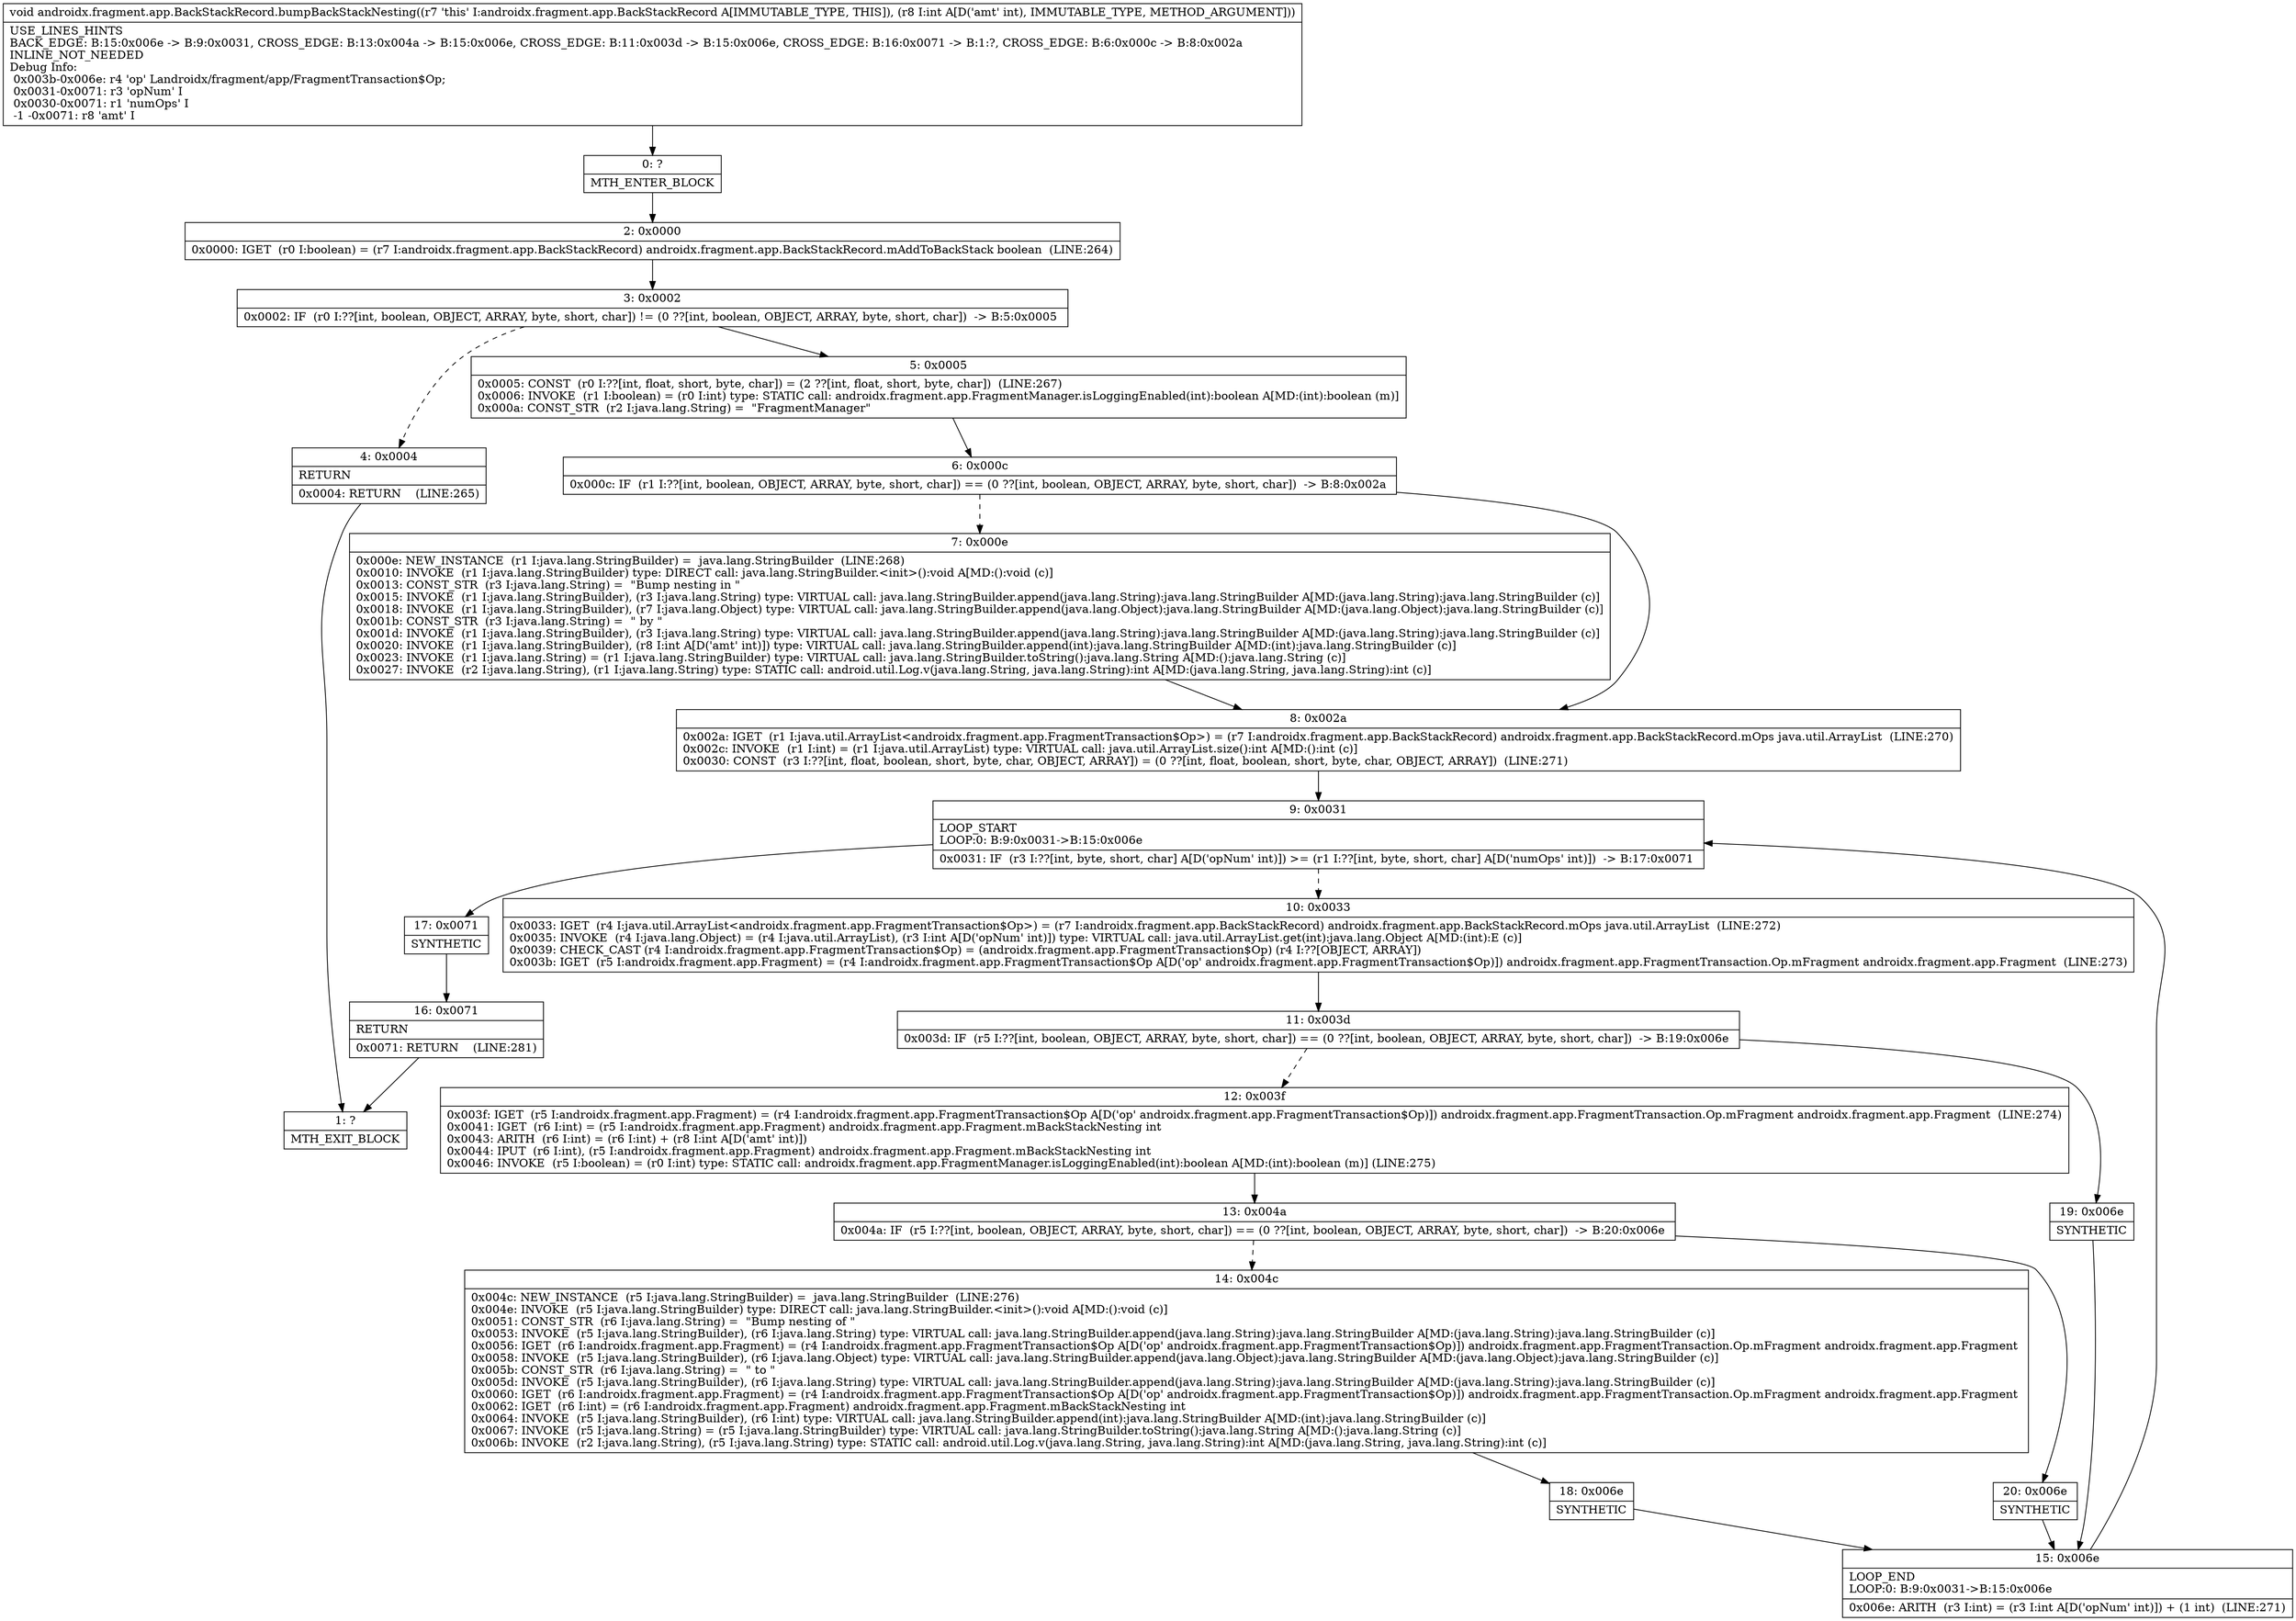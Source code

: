 digraph "CFG forandroidx.fragment.app.BackStackRecord.bumpBackStackNesting(I)V" {
Node_0 [shape=record,label="{0\:\ ?|MTH_ENTER_BLOCK\l}"];
Node_2 [shape=record,label="{2\:\ 0x0000|0x0000: IGET  (r0 I:boolean) = (r7 I:androidx.fragment.app.BackStackRecord) androidx.fragment.app.BackStackRecord.mAddToBackStack boolean  (LINE:264)\l}"];
Node_3 [shape=record,label="{3\:\ 0x0002|0x0002: IF  (r0 I:??[int, boolean, OBJECT, ARRAY, byte, short, char]) != (0 ??[int, boolean, OBJECT, ARRAY, byte, short, char])  \-\> B:5:0x0005 \l}"];
Node_4 [shape=record,label="{4\:\ 0x0004|RETURN\l|0x0004: RETURN    (LINE:265)\l}"];
Node_1 [shape=record,label="{1\:\ ?|MTH_EXIT_BLOCK\l}"];
Node_5 [shape=record,label="{5\:\ 0x0005|0x0005: CONST  (r0 I:??[int, float, short, byte, char]) = (2 ??[int, float, short, byte, char])  (LINE:267)\l0x0006: INVOKE  (r1 I:boolean) = (r0 I:int) type: STATIC call: androidx.fragment.app.FragmentManager.isLoggingEnabled(int):boolean A[MD:(int):boolean (m)]\l0x000a: CONST_STR  (r2 I:java.lang.String) =  \"FragmentManager\" \l}"];
Node_6 [shape=record,label="{6\:\ 0x000c|0x000c: IF  (r1 I:??[int, boolean, OBJECT, ARRAY, byte, short, char]) == (0 ??[int, boolean, OBJECT, ARRAY, byte, short, char])  \-\> B:8:0x002a \l}"];
Node_7 [shape=record,label="{7\:\ 0x000e|0x000e: NEW_INSTANCE  (r1 I:java.lang.StringBuilder) =  java.lang.StringBuilder  (LINE:268)\l0x0010: INVOKE  (r1 I:java.lang.StringBuilder) type: DIRECT call: java.lang.StringBuilder.\<init\>():void A[MD:():void (c)]\l0x0013: CONST_STR  (r3 I:java.lang.String) =  \"Bump nesting in \" \l0x0015: INVOKE  (r1 I:java.lang.StringBuilder), (r3 I:java.lang.String) type: VIRTUAL call: java.lang.StringBuilder.append(java.lang.String):java.lang.StringBuilder A[MD:(java.lang.String):java.lang.StringBuilder (c)]\l0x0018: INVOKE  (r1 I:java.lang.StringBuilder), (r7 I:java.lang.Object) type: VIRTUAL call: java.lang.StringBuilder.append(java.lang.Object):java.lang.StringBuilder A[MD:(java.lang.Object):java.lang.StringBuilder (c)]\l0x001b: CONST_STR  (r3 I:java.lang.String) =  \" by \" \l0x001d: INVOKE  (r1 I:java.lang.StringBuilder), (r3 I:java.lang.String) type: VIRTUAL call: java.lang.StringBuilder.append(java.lang.String):java.lang.StringBuilder A[MD:(java.lang.String):java.lang.StringBuilder (c)]\l0x0020: INVOKE  (r1 I:java.lang.StringBuilder), (r8 I:int A[D('amt' int)]) type: VIRTUAL call: java.lang.StringBuilder.append(int):java.lang.StringBuilder A[MD:(int):java.lang.StringBuilder (c)]\l0x0023: INVOKE  (r1 I:java.lang.String) = (r1 I:java.lang.StringBuilder) type: VIRTUAL call: java.lang.StringBuilder.toString():java.lang.String A[MD:():java.lang.String (c)]\l0x0027: INVOKE  (r2 I:java.lang.String), (r1 I:java.lang.String) type: STATIC call: android.util.Log.v(java.lang.String, java.lang.String):int A[MD:(java.lang.String, java.lang.String):int (c)]\l}"];
Node_8 [shape=record,label="{8\:\ 0x002a|0x002a: IGET  (r1 I:java.util.ArrayList\<androidx.fragment.app.FragmentTransaction$Op\>) = (r7 I:androidx.fragment.app.BackStackRecord) androidx.fragment.app.BackStackRecord.mOps java.util.ArrayList  (LINE:270)\l0x002c: INVOKE  (r1 I:int) = (r1 I:java.util.ArrayList) type: VIRTUAL call: java.util.ArrayList.size():int A[MD:():int (c)]\l0x0030: CONST  (r3 I:??[int, float, boolean, short, byte, char, OBJECT, ARRAY]) = (0 ??[int, float, boolean, short, byte, char, OBJECT, ARRAY])  (LINE:271)\l}"];
Node_9 [shape=record,label="{9\:\ 0x0031|LOOP_START\lLOOP:0: B:9:0x0031\-\>B:15:0x006e\l|0x0031: IF  (r3 I:??[int, byte, short, char] A[D('opNum' int)]) \>= (r1 I:??[int, byte, short, char] A[D('numOps' int)])  \-\> B:17:0x0071 \l}"];
Node_10 [shape=record,label="{10\:\ 0x0033|0x0033: IGET  (r4 I:java.util.ArrayList\<androidx.fragment.app.FragmentTransaction$Op\>) = (r7 I:androidx.fragment.app.BackStackRecord) androidx.fragment.app.BackStackRecord.mOps java.util.ArrayList  (LINE:272)\l0x0035: INVOKE  (r4 I:java.lang.Object) = (r4 I:java.util.ArrayList), (r3 I:int A[D('opNum' int)]) type: VIRTUAL call: java.util.ArrayList.get(int):java.lang.Object A[MD:(int):E (c)]\l0x0039: CHECK_CAST (r4 I:androidx.fragment.app.FragmentTransaction$Op) = (androidx.fragment.app.FragmentTransaction$Op) (r4 I:??[OBJECT, ARRAY]) \l0x003b: IGET  (r5 I:androidx.fragment.app.Fragment) = (r4 I:androidx.fragment.app.FragmentTransaction$Op A[D('op' androidx.fragment.app.FragmentTransaction$Op)]) androidx.fragment.app.FragmentTransaction.Op.mFragment androidx.fragment.app.Fragment  (LINE:273)\l}"];
Node_11 [shape=record,label="{11\:\ 0x003d|0x003d: IF  (r5 I:??[int, boolean, OBJECT, ARRAY, byte, short, char]) == (0 ??[int, boolean, OBJECT, ARRAY, byte, short, char])  \-\> B:19:0x006e \l}"];
Node_12 [shape=record,label="{12\:\ 0x003f|0x003f: IGET  (r5 I:androidx.fragment.app.Fragment) = (r4 I:androidx.fragment.app.FragmentTransaction$Op A[D('op' androidx.fragment.app.FragmentTransaction$Op)]) androidx.fragment.app.FragmentTransaction.Op.mFragment androidx.fragment.app.Fragment  (LINE:274)\l0x0041: IGET  (r6 I:int) = (r5 I:androidx.fragment.app.Fragment) androidx.fragment.app.Fragment.mBackStackNesting int \l0x0043: ARITH  (r6 I:int) = (r6 I:int) + (r8 I:int A[D('amt' int)]) \l0x0044: IPUT  (r6 I:int), (r5 I:androidx.fragment.app.Fragment) androidx.fragment.app.Fragment.mBackStackNesting int \l0x0046: INVOKE  (r5 I:boolean) = (r0 I:int) type: STATIC call: androidx.fragment.app.FragmentManager.isLoggingEnabled(int):boolean A[MD:(int):boolean (m)] (LINE:275)\l}"];
Node_13 [shape=record,label="{13\:\ 0x004a|0x004a: IF  (r5 I:??[int, boolean, OBJECT, ARRAY, byte, short, char]) == (0 ??[int, boolean, OBJECT, ARRAY, byte, short, char])  \-\> B:20:0x006e \l}"];
Node_14 [shape=record,label="{14\:\ 0x004c|0x004c: NEW_INSTANCE  (r5 I:java.lang.StringBuilder) =  java.lang.StringBuilder  (LINE:276)\l0x004e: INVOKE  (r5 I:java.lang.StringBuilder) type: DIRECT call: java.lang.StringBuilder.\<init\>():void A[MD:():void (c)]\l0x0051: CONST_STR  (r6 I:java.lang.String) =  \"Bump nesting of \" \l0x0053: INVOKE  (r5 I:java.lang.StringBuilder), (r6 I:java.lang.String) type: VIRTUAL call: java.lang.StringBuilder.append(java.lang.String):java.lang.StringBuilder A[MD:(java.lang.String):java.lang.StringBuilder (c)]\l0x0056: IGET  (r6 I:androidx.fragment.app.Fragment) = (r4 I:androidx.fragment.app.FragmentTransaction$Op A[D('op' androidx.fragment.app.FragmentTransaction$Op)]) androidx.fragment.app.FragmentTransaction.Op.mFragment androidx.fragment.app.Fragment \l0x0058: INVOKE  (r5 I:java.lang.StringBuilder), (r6 I:java.lang.Object) type: VIRTUAL call: java.lang.StringBuilder.append(java.lang.Object):java.lang.StringBuilder A[MD:(java.lang.Object):java.lang.StringBuilder (c)]\l0x005b: CONST_STR  (r6 I:java.lang.String) =  \" to \" \l0x005d: INVOKE  (r5 I:java.lang.StringBuilder), (r6 I:java.lang.String) type: VIRTUAL call: java.lang.StringBuilder.append(java.lang.String):java.lang.StringBuilder A[MD:(java.lang.String):java.lang.StringBuilder (c)]\l0x0060: IGET  (r6 I:androidx.fragment.app.Fragment) = (r4 I:androidx.fragment.app.FragmentTransaction$Op A[D('op' androidx.fragment.app.FragmentTransaction$Op)]) androidx.fragment.app.FragmentTransaction.Op.mFragment androidx.fragment.app.Fragment \l0x0062: IGET  (r6 I:int) = (r6 I:androidx.fragment.app.Fragment) androidx.fragment.app.Fragment.mBackStackNesting int \l0x0064: INVOKE  (r5 I:java.lang.StringBuilder), (r6 I:int) type: VIRTUAL call: java.lang.StringBuilder.append(int):java.lang.StringBuilder A[MD:(int):java.lang.StringBuilder (c)]\l0x0067: INVOKE  (r5 I:java.lang.String) = (r5 I:java.lang.StringBuilder) type: VIRTUAL call: java.lang.StringBuilder.toString():java.lang.String A[MD:():java.lang.String (c)]\l0x006b: INVOKE  (r2 I:java.lang.String), (r5 I:java.lang.String) type: STATIC call: android.util.Log.v(java.lang.String, java.lang.String):int A[MD:(java.lang.String, java.lang.String):int (c)]\l}"];
Node_18 [shape=record,label="{18\:\ 0x006e|SYNTHETIC\l}"];
Node_15 [shape=record,label="{15\:\ 0x006e|LOOP_END\lLOOP:0: B:9:0x0031\-\>B:15:0x006e\l|0x006e: ARITH  (r3 I:int) = (r3 I:int A[D('opNum' int)]) + (1 int)  (LINE:271)\l}"];
Node_20 [shape=record,label="{20\:\ 0x006e|SYNTHETIC\l}"];
Node_19 [shape=record,label="{19\:\ 0x006e|SYNTHETIC\l}"];
Node_17 [shape=record,label="{17\:\ 0x0071|SYNTHETIC\l}"];
Node_16 [shape=record,label="{16\:\ 0x0071|RETURN\l|0x0071: RETURN    (LINE:281)\l}"];
MethodNode[shape=record,label="{void androidx.fragment.app.BackStackRecord.bumpBackStackNesting((r7 'this' I:androidx.fragment.app.BackStackRecord A[IMMUTABLE_TYPE, THIS]), (r8 I:int A[D('amt' int), IMMUTABLE_TYPE, METHOD_ARGUMENT]))  | USE_LINES_HINTS\lBACK_EDGE: B:15:0x006e \-\> B:9:0x0031, CROSS_EDGE: B:13:0x004a \-\> B:15:0x006e, CROSS_EDGE: B:11:0x003d \-\> B:15:0x006e, CROSS_EDGE: B:16:0x0071 \-\> B:1:?, CROSS_EDGE: B:6:0x000c \-\> B:8:0x002a\lINLINE_NOT_NEEDED\lDebug Info:\l  0x003b\-0x006e: r4 'op' Landroidx\/fragment\/app\/FragmentTransaction$Op;\l  0x0031\-0x0071: r3 'opNum' I\l  0x0030\-0x0071: r1 'numOps' I\l  \-1 \-0x0071: r8 'amt' I\l}"];
MethodNode -> Node_0;Node_0 -> Node_2;
Node_2 -> Node_3;
Node_3 -> Node_4[style=dashed];
Node_3 -> Node_5;
Node_4 -> Node_1;
Node_5 -> Node_6;
Node_6 -> Node_7[style=dashed];
Node_6 -> Node_8;
Node_7 -> Node_8;
Node_8 -> Node_9;
Node_9 -> Node_10[style=dashed];
Node_9 -> Node_17;
Node_10 -> Node_11;
Node_11 -> Node_12[style=dashed];
Node_11 -> Node_19;
Node_12 -> Node_13;
Node_13 -> Node_14[style=dashed];
Node_13 -> Node_20;
Node_14 -> Node_18;
Node_18 -> Node_15;
Node_15 -> Node_9;
Node_20 -> Node_15;
Node_19 -> Node_15;
Node_17 -> Node_16;
Node_16 -> Node_1;
}

